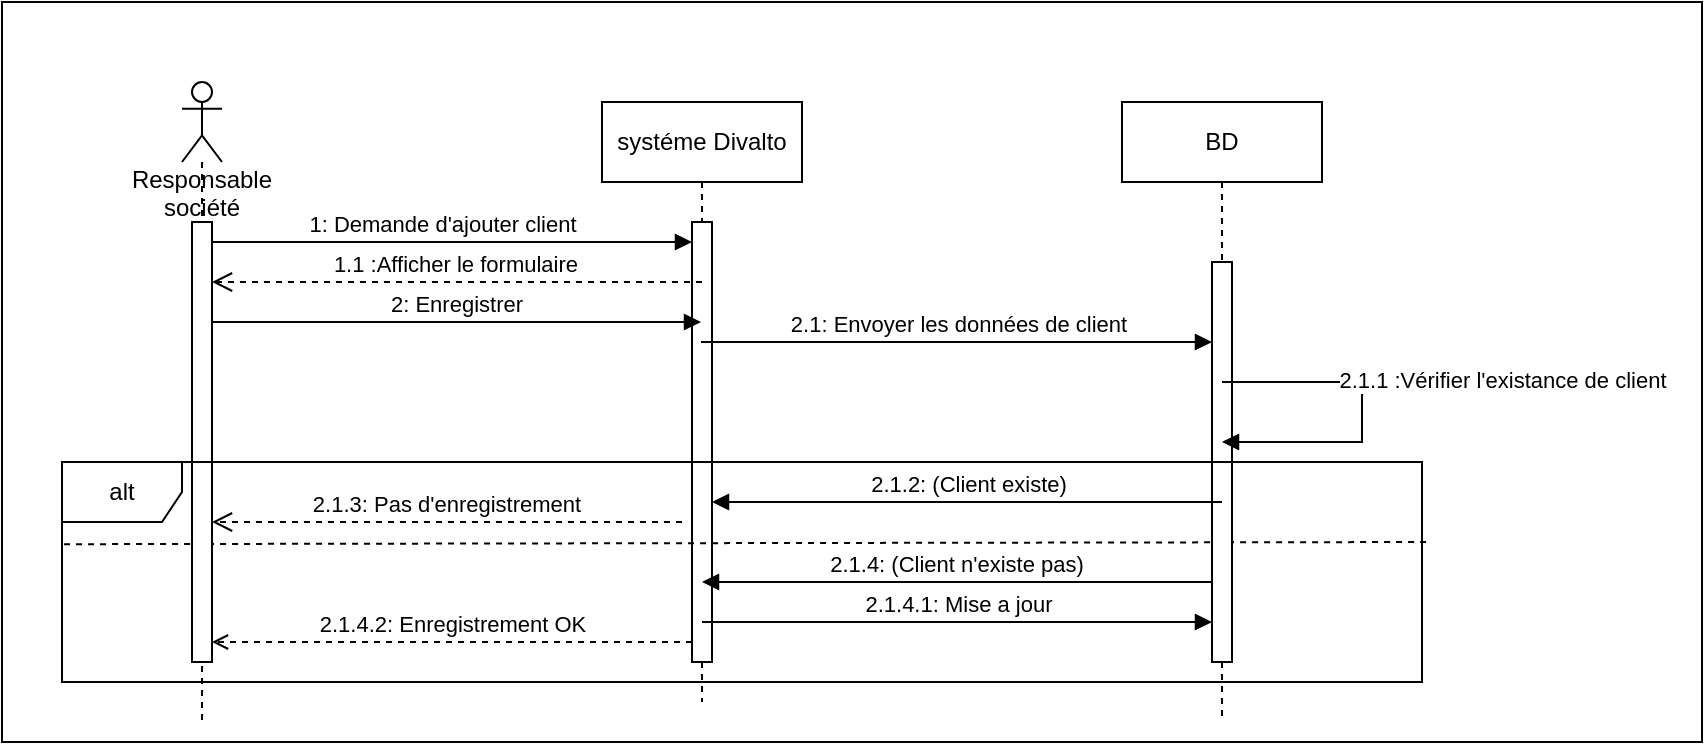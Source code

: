 <mxfile version="21.6.6" type="github">
  <diagram name="Page-1" id="2YBvvXClWsGukQMizWep">
    <mxGraphModel dx="1035" dy="525" grid="1" gridSize="10" guides="1" tooltips="1" connect="1" arrows="1" fold="1" page="1" pageScale="1" pageWidth="850" pageHeight="1100" math="0" shadow="0">
      <root>
        <mxCell id="0" />
        <mxCell id="1" parent="0" />
        <mxCell id="EGwnhdICGH6w91stDEjv-16" value="" style="rounded=0;whiteSpace=wrap;html=1;" vertex="1" parent="1">
          <mxGeometry width="850" height="370" as="geometry" />
        </mxCell>
        <mxCell id="aM9ryv3xv72pqoxQDRHE-5" value="systéme Divalto" style="shape=umlLifeline;perimeter=lifelinePerimeter;whiteSpace=wrap;html=1;container=0;dropTarget=0;collapsible=0;recursiveResize=0;outlineConnect=0;portConstraint=eastwest;newEdgeStyle={&quot;edgeStyle&quot;:&quot;elbowEdgeStyle&quot;,&quot;elbow&quot;:&quot;vertical&quot;,&quot;curved&quot;:0,&quot;rounded&quot;:0};" parent="1" vertex="1">
          <mxGeometry x="300" y="50" width="100" height="300" as="geometry" />
        </mxCell>
        <mxCell id="aM9ryv3xv72pqoxQDRHE-6" value="" style="html=1;points=[];perimeter=orthogonalPerimeter;outlineConnect=0;targetShapes=umlLifeline;portConstraint=eastwest;newEdgeStyle={&quot;edgeStyle&quot;:&quot;elbowEdgeStyle&quot;,&quot;elbow&quot;:&quot;vertical&quot;,&quot;curved&quot;:0,&quot;rounded&quot;:0};" parent="aM9ryv3xv72pqoxQDRHE-5" vertex="1">
          <mxGeometry x="45" y="60" width="10" height="220" as="geometry" />
        </mxCell>
        <mxCell id="aM9ryv3xv72pqoxQDRHE-7" value="1: Demande d&#39;ajouter client" style="html=1;verticalAlign=bottom;endArrow=block;edgeStyle=elbowEdgeStyle;elbow=vertical;curved=0;rounded=0;" parent="1" target="aM9ryv3xv72pqoxQDRHE-6" edge="1">
          <mxGeometry relative="1" as="geometry">
            <mxPoint x="95" y="120" as="sourcePoint" />
            <Array as="points">
              <mxPoint x="180" y="120" />
            </Array>
            <mxPoint as="offset" />
          </mxGeometry>
        </mxCell>
        <mxCell id="aM9ryv3xv72pqoxQDRHE-8" value="" style="html=1;verticalAlign=bottom;endArrow=none;dashed=1;endSize=8;elbow=vertical;rounded=0;entryX=0;entryY=0.455;entryDx=0;entryDy=0;entryPerimeter=0;exitX=1.003;exitY=0.445;exitDx=0;exitDy=0;exitPerimeter=0;endFill=0;" parent="1" edge="1">
          <mxGeometry relative="1" as="geometry">
            <mxPoint x="30" y="271.1" as="targetPoint" />
            <mxPoint x="712.04" y="270.0" as="sourcePoint" />
          </mxGeometry>
        </mxCell>
        <mxCell id="aM9ryv3xv72pqoxQDRHE-9" value="2: Enregistrer" style="html=1;verticalAlign=bottom;endArrow=block;edgeStyle=elbowEdgeStyle;elbow=vertical;curved=0;rounded=0;" parent="1" source="EGwnhdICGH6w91stDEjv-2" target="aM9ryv3xv72pqoxQDRHE-5" edge="1">
          <mxGeometry x="-0.001" relative="1" as="geometry">
            <mxPoint x="175" y="160" as="sourcePoint" />
            <Array as="points">
              <mxPoint x="190" y="160" />
            </Array>
            <mxPoint x="100" y="160" as="targetPoint" />
            <mxPoint as="offset" />
          </mxGeometry>
        </mxCell>
        <mxCell id="EGwnhdICGH6w91stDEjv-3" value="&lt;br&gt;&lt;br&gt;&lt;br&gt;&lt;br&gt;&lt;br&gt;Responsable société" style="shape=umlLifeline;perimeter=lifelinePerimeter;whiteSpace=wrap;html=1;container=1;dropTarget=0;collapsible=0;recursiveResize=0;outlineConnect=0;portConstraint=eastwest;newEdgeStyle={&quot;edgeStyle&quot;:&quot;elbowEdgeStyle&quot;,&quot;elbow&quot;:&quot;vertical&quot;,&quot;curved&quot;:0,&quot;rounded&quot;:0};participant=umlActor;align=center;" vertex="1" parent="1">
          <mxGeometry x="90" y="40" width="20" height="320" as="geometry" />
        </mxCell>
        <mxCell id="EGwnhdICGH6w91stDEjv-2" value="" style="html=1;points=[];perimeter=orthogonalPerimeter;outlineConnect=0;targetShapes=umlLifeline;portConstraint=eastwest;newEdgeStyle={&quot;edgeStyle&quot;:&quot;elbowEdgeStyle&quot;,&quot;elbow&quot;:&quot;vertical&quot;,&quot;curved&quot;:0,&quot;rounded&quot;:0};" vertex="1" parent="EGwnhdICGH6w91stDEjv-3">
          <mxGeometry x="5" y="70" width="10" height="220" as="geometry" />
        </mxCell>
        <mxCell id="EGwnhdICGH6w91stDEjv-4" value="BD" style="shape=umlLifeline;perimeter=lifelinePerimeter;whiteSpace=wrap;html=1;container=0;dropTarget=0;collapsible=0;recursiveResize=0;outlineConnect=0;portConstraint=eastwest;newEdgeStyle={&quot;edgeStyle&quot;:&quot;elbowEdgeStyle&quot;,&quot;elbow&quot;:&quot;vertical&quot;,&quot;curved&quot;:0,&quot;rounded&quot;:0};" vertex="1" parent="1">
          <mxGeometry x="560" y="50" width="100" height="310" as="geometry" />
        </mxCell>
        <mxCell id="EGwnhdICGH6w91stDEjv-5" value="" style="html=1;points=[];perimeter=orthogonalPerimeter;outlineConnect=0;targetShapes=umlLifeline;portConstraint=eastwest;newEdgeStyle={&quot;edgeStyle&quot;:&quot;elbowEdgeStyle&quot;,&quot;elbow&quot;:&quot;vertical&quot;,&quot;curved&quot;:0,&quot;rounded&quot;:0};" vertex="1" parent="EGwnhdICGH6w91stDEjv-4">
          <mxGeometry x="45" y="80" width="10" height="200" as="geometry" />
        </mxCell>
        <mxCell id="EGwnhdICGH6w91stDEjv-6" value="1.1 :Afficher le formulaire&amp;nbsp;" style="html=1;verticalAlign=bottom;endArrow=open;dashed=1;endSize=8;edgeStyle=elbowEdgeStyle;elbow=vertical;curved=0;rounded=0;" edge="1" parent="1" target="EGwnhdICGH6w91stDEjv-2">
          <mxGeometry relative="1" as="geometry">
            <mxPoint x="350" y="139.997" as="sourcePoint" />
            <mxPoint x="110" y="139.997" as="targetPoint" />
          </mxGeometry>
        </mxCell>
        <mxCell id="EGwnhdICGH6w91stDEjv-7" value="2.1: Envoyer les données de client" style="html=1;verticalAlign=bottom;endArrow=block;edgeStyle=elbowEdgeStyle;elbow=vertical;curved=0;rounded=0;" edge="1" parent="1">
          <mxGeometry width="80" relative="1" as="geometry">
            <mxPoint x="349.5" y="170" as="sourcePoint" />
            <mxPoint x="605" y="170" as="targetPoint" />
            <mxPoint as="offset" />
          </mxGeometry>
        </mxCell>
        <mxCell id="EGwnhdICGH6w91stDEjv-9" value="alt" style="shape=umlFrame;whiteSpace=wrap;html=1;pointerEvents=0;" vertex="1" parent="1">
          <mxGeometry x="30" y="230" width="680" height="110" as="geometry" />
        </mxCell>
        <mxCell id="EGwnhdICGH6w91stDEjv-8" value="2.1.1 :Vérifier l&#39;existance de client" style="html=1;verticalAlign=bottom;endArrow=block;edgeStyle=elbowEdgeStyle;elbow=vertical;curved=0;rounded=0;" edge="1" parent="1" source="EGwnhdICGH6w91stDEjv-4" target="EGwnhdICGH6w91stDEjv-4">
          <mxGeometry x="-0.091" y="70" width="80" relative="1" as="geometry">
            <mxPoint x="635" y="185" as="sourcePoint" />
            <mxPoint x="635" y="205" as="targetPoint" />
            <Array as="points">
              <mxPoint x="680" y="190" />
            </Array>
            <mxPoint as="offset" />
          </mxGeometry>
        </mxCell>
        <mxCell id="EGwnhdICGH6w91stDEjv-11" value="2.1.2: (Client existe)" style="html=1;verticalAlign=bottom;endArrow=block;edgeStyle=elbowEdgeStyle;elbow=vertical;curved=0;rounded=0;" edge="1" parent="1" target="aM9ryv3xv72pqoxQDRHE-6">
          <mxGeometry width="80" relative="1" as="geometry">
            <mxPoint x="610" y="250" as="sourcePoint" />
            <mxPoint x="425" y="250" as="targetPoint" />
          </mxGeometry>
        </mxCell>
        <mxCell id="EGwnhdICGH6w91stDEjv-12" value="2.1.3: Pas d&#39;enregistrement" style="html=1;verticalAlign=bottom;endArrow=open;dashed=1;endSize=8;edgeStyle=elbowEdgeStyle;elbow=vertical;curved=0;rounded=0;" edge="1" parent="1" target="EGwnhdICGH6w91stDEjv-2">
          <mxGeometry x="0.004" relative="1" as="geometry">
            <mxPoint x="340" y="260" as="sourcePoint" />
            <mxPoint x="260" y="260" as="targetPoint" />
            <mxPoint as="offset" />
          </mxGeometry>
        </mxCell>
        <mxCell id="EGwnhdICGH6w91stDEjv-13" value="2.1.4: (Client n&#39;existe pas)" style="html=1;verticalAlign=bottom;endArrow=block;edgeStyle=elbowEdgeStyle;elbow=vertical;curved=0;rounded=0;" edge="1" parent="1">
          <mxGeometry x="0.004" width="80" relative="1" as="geometry">
            <mxPoint x="605" y="290" as="sourcePoint" />
            <mxPoint x="350" y="290" as="targetPoint" />
            <mxPoint as="offset" />
          </mxGeometry>
        </mxCell>
        <mxCell id="EGwnhdICGH6w91stDEjv-14" value="2.1.4.1: Mise a jour" style="html=1;verticalAlign=bottom;endArrow=block;edgeStyle=elbowEdgeStyle;elbow=vertical;curved=0;rounded=0;" edge="1" parent="1" target="EGwnhdICGH6w91stDEjv-5">
          <mxGeometry width="80" relative="1" as="geometry">
            <mxPoint x="350" y="310" as="sourcePoint" />
            <mxPoint x="440" y="310" as="targetPoint" />
          </mxGeometry>
        </mxCell>
        <mxCell id="EGwnhdICGH6w91stDEjv-15" value="2.1.4.2: Enregistrement OK" style="html=1;verticalAlign=bottom;endArrow=open;edgeStyle=elbowEdgeStyle;elbow=vertical;curved=0;rounded=0;dashed=1;endFill=0;" edge="1" parent="1" source="aM9ryv3xv72pqoxQDRHE-6">
          <mxGeometry width="80" relative="1" as="geometry">
            <mxPoint x="340" y="320" as="sourcePoint" />
            <mxPoint x="105" y="320" as="targetPoint" />
          </mxGeometry>
        </mxCell>
      </root>
    </mxGraphModel>
  </diagram>
</mxfile>
